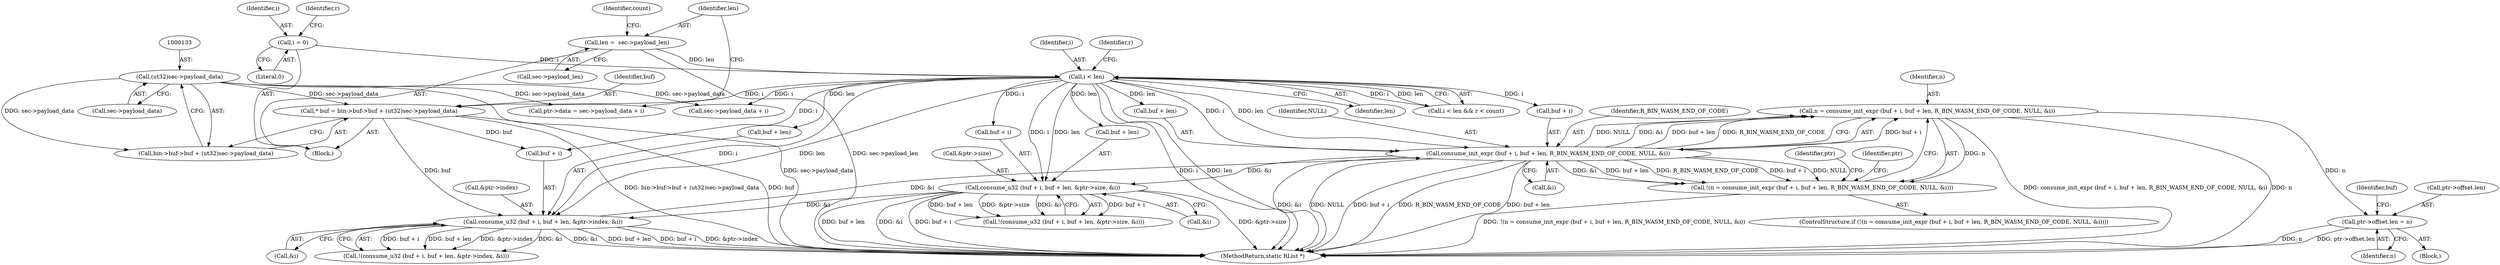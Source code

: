 digraph "1_radare2_d2632f6483a3ceb5d8e0a5fb11142c51c43978b4_0@integer" {
"1000201" [label="(Call,n = consume_init_expr (buf + i, buf + len, R_BIN_WASM_END_OF_CODE, NULL, &i))"];
"1000203" [label="(Call,consume_init_expr (buf + i, buf + len, R_BIN_WASM_END_OF_CODE, NULL, &i))"];
"1000163" [label="(Call,i < len)"];
"1000150" [label="(Call,i = 0)"];
"1000138" [label="(Call,len =  sec->payload_len)"];
"1000181" [label="(Call,consume_u32 (buf + i, buf + len, &ptr->index, &i))"];
"1000124" [label="(Call,* buf = bin->buf->buf + (ut32)sec->payload_data)"];
"1000132" [label="(Call,(ut32)sec->payload_data)"];
"1000228" [label="(Call,consume_u32 (buf + i, buf + len, &ptr->size, &i))"];
"1000200" [label="(Call,!(n = consume_init_expr (buf + i, buf + len, R_BIN_WASM_END_OF_CODE, NULL, &i)))"];
"1000219" [label="(Call,ptr->offset.len = n)"];
"1000219" [label="(Call,ptr->offset.len = n)"];
"1000203" [label="(Call,consume_init_expr (buf + i, buf + len, R_BIN_WASM_END_OF_CODE, NULL, &i))"];
"1000145" [label="(Identifier,count)"];
"1000192" [label="(Call,&i)"];
"1000185" [label="(Call,buf + len)"];
"1000165" [label="(Identifier,len)"];
"1000232" [label="(Call,buf + len)"];
"1000140" [label="(Call,sec->payload_len)"];
"1000212" [label="(Call,&i)"];
"1000235" [label="(Call,&ptr->size)"];
"1000222" [label="(Identifier,ptr)"];
"1000150" [label="(Call,i = 0)"];
"1000199" [label="(ControlStructure,if (!(n = consume_init_expr (buf + i, buf + len, R_BIN_WASM_END_OF_CODE, NULL, &i))))"];
"1000155" [label="(Identifier,r)"];
"1000164" [label="(Identifier,i)"];
"1000163" [label="(Call,i < len)"];
"1000204" [label="(Call,buf + i)"];
"1000250" [label="(Call,sec->payload_data + i)"];
"1000162" [label="(Call,i < len && r < count)"];
"1000124" [label="(Call,* buf = bin->buf->buf + (ut32)sec->payload_data)"];
"1000152" [label="(Literal,0)"];
"1000126" [label="(Call,bin->buf->buf + (ut32)sec->payload_data)"];
"1000181" [label="(Call,consume_u32 (buf + i, buf + len, &ptr->index, &i))"];
"1000134" [label="(Call,sec->payload_data)"];
"1000180" [label="(Call,!(consume_u32 (buf + i, buf + len, &ptr->index, &i)))"];
"1000230" [label="(Identifier,buf)"];
"1000167" [label="(Identifier,r)"];
"1000125" [label="(Identifier,buf)"];
"1000138" [label="(Call,len =  sec->payload_len)"];
"1000132" [label="(Call,(ut32)sec->payload_data)"];
"1000227" [label="(Call,!(consume_u32 (buf + i, buf + len, &ptr->size, &i)))"];
"1000229" [label="(Call,buf + i)"];
"1000263" [label="(MethodReturn,static RList *)"];
"1000225" [label="(Identifier,n)"];
"1000220" [label="(Call,ptr->offset.len)"];
"1000188" [label="(Call,&ptr->index)"];
"1000169" [label="(Block,)"];
"1000211" [label="(Identifier,NULL)"];
"1000207" [label="(Call,buf + len)"];
"1000246" [label="(Call,ptr->data = sec->payload_data + i)"];
"1000151" [label="(Identifier,i)"];
"1000239" [label="(Call,&i)"];
"1000216" [label="(Identifier,ptr)"];
"1000202" [label="(Identifier,n)"];
"1000201" [label="(Call,n = consume_init_expr (buf + i, buf + len, R_BIN_WASM_END_OF_CODE, NULL, &i))"];
"1000228" [label="(Call,consume_u32 (buf + i, buf + len, &ptr->size, &i))"];
"1000139" [label="(Identifier,len)"];
"1000200" [label="(Call,!(n = consume_init_expr (buf + i, buf + len, R_BIN_WASM_END_OF_CODE, NULL, &i)))"];
"1000103" [label="(Block,)"];
"1000210" [label="(Identifier,R_BIN_WASM_END_OF_CODE)"];
"1000182" [label="(Call,buf + i)"];
"1000201" -> "1000200"  [label="AST: "];
"1000201" -> "1000203"  [label="CFG: "];
"1000202" -> "1000201"  [label="AST: "];
"1000203" -> "1000201"  [label="AST: "];
"1000200" -> "1000201"  [label="CFG: "];
"1000201" -> "1000263"  [label="DDG: consume_init_expr (buf + i, buf + len, R_BIN_WASM_END_OF_CODE, NULL, &i)"];
"1000201" -> "1000263"  [label="DDG: n"];
"1000201" -> "1000200"  [label="DDG: n"];
"1000203" -> "1000201"  [label="DDG: buf + i"];
"1000203" -> "1000201"  [label="DDG: NULL"];
"1000203" -> "1000201"  [label="DDG: &i"];
"1000203" -> "1000201"  [label="DDG: buf + len"];
"1000203" -> "1000201"  [label="DDG: R_BIN_WASM_END_OF_CODE"];
"1000201" -> "1000219"  [label="DDG: n"];
"1000203" -> "1000212"  [label="CFG: "];
"1000204" -> "1000203"  [label="AST: "];
"1000207" -> "1000203"  [label="AST: "];
"1000210" -> "1000203"  [label="AST: "];
"1000211" -> "1000203"  [label="AST: "];
"1000212" -> "1000203"  [label="AST: "];
"1000203" -> "1000263"  [label="DDG: R_BIN_WASM_END_OF_CODE"];
"1000203" -> "1000263"  [label="DDG: buf + len"];
"1000203" -> "1000263"  [label="DDG: &i"];
"1000203" -> "1000263"  [label="DDG: NULL"];
"1000203" -> "1000263"  [label="DDG: buf + i"];
"1000203" -> "1000200"  [label="DDG: buf + i"];
"1000203" -> "1000200"  [label="DDG: NULL"];
"1000203" -> "1000200"  [label="DDG: &i"];
"1000203" -> "1000200"  [label="DDG: buf + len"];
"1000203" -> "1000200"  [label="DDG: R_BIN_WASM_END_OF_CODE"];
"1000163" -> "1000203"  [label="DDG: i"];
"1000163" -> "1000203"  [label="DDG: len"];
"1000181" -> "1000203"  [label="DDG: &i"];
"1000203" -> "1000228"  [label="DDG: &i"];
"1000163" -> "1000162"  [label="AST: "];
"1000163" -> "1000165"  [label="CFG: "];
"1000164" -> "1000163"  [label="AST: "];
"1000165" -> "1000163"  [label="AST: "];
"1000167" -> "1000163"  [label="CFG: "];
"1000162" -> "1000163"  [label="CFG: "];
"1000163" -> "1000263"  [label="DDG: i"];
"1000163" -> "1000263"  [label="DDG: len"];
"1000163" -> "1000162"  [label="DDG: i"];
"1000163" -> "1000162"  [label="DDG: len"];
"1000150" -> "1000163"  [label="DDG: i"];
"1000138" -> "1000163"  [label="DDG: len"];
"1000163" -> "1000181"  [label="DDG: i"];
"1000163" -> "1000181"  [label="DDG: len"];
"1000163" -> "1000182"  [label="DDG: i"];
"1000163" -> "1000185"  [label="DDG: len"];
"1000163" -> "1000204"  [label="DDG: i"];
"1000163" -> "1000207"  [label="DDG: len"];
"1000163" -> "1000228"  [label="DDG: i"];
"1000163" -> "1000228"  [label="DDG: len"];
"1000163" -> "1000229"  [label="DDG: i"];
"1000163" -> "1000232"  [label="DDG: len"];
"1000163" -> "1000246"  [label="DDG: i"];
"1000163" -> "1000250"  [label="DDG: i"];
"1000150" -> "1000103"  [label="AST: "];
"1000150" -> "1000152"  [label="CFG: "];
"1000151" -> "1000150"  [label="AST: "];
"1000152" -> "1000150"  [label="AST: "];
"1000155" -> "1000150"  [label="CFG: "];
"1000138" -> "1000103"  [label="AST: "];
"1000138" -> "1000140"  [label="CFG: "];
"1000139" -> "1000138"  [label="AST: "];
"1000140" -> "1000138"  [label="AST: "];
"1000145" -> "1000138"  [label="CFG: "];
"1000138" -> "1000263"  [label="DDG: sec->payload_len"];
"1000181" -> "1000180"  [label="AST: "];
"1000181" -> "1000192"  [label="CFG: "];
"1000182" -> "1000181"  [label="AST: "];
"1000185" -> "1000181"  [label="AST: "];
"1000188" -> "1000181"  [label="AST: "];
"1000192" -> "1000181"  [label="AST: "];
"1000180" -> "1000181"  [label="CFG: "];
"1000181" -> "1000263"  [label="DDG: buf + len"];
"1000181" -> "1000263"  [label="DDG: buf + i"];
"1000181" -> "1000263"  [label="DDG: &ptr->index"];
"1000181" -> "1000263"  [label="DDG: &i"];
"1000181" -> "1000180"  [label="DDG: buf + i"];
"1000181" -> "1000180"  [label="DDG: buf + len"];
"1000181" -> "1000180"  [label="DDG: &ptr->index"];
"1000181" -> "1000180"  [label="DDG: &i"];
"1000124" -> "1000181"  [label="DDG: buf"];
"1000228" -> "1000181"  [label="DDG: &i"];
"1000124" -> "1000103"  [label="AST: "];
"1000124" -> "1000126"  [label="CFG: "];
"1000125" -> "1000124"  [label="AST: "];
"1000126" -> "1000124"  [label="AST: "];
"1000139" -> "1000124"  [label="CFG: "];
"1000124" -> "1000263"  [label="DDG: bin->buf->buf + (ut32)sec->payload_data"];
"1000124" -> "1000263"  [label="DDG: buf"];
"1000132" -> "1000124"  [label="DDG: sec->payload_data"];
"1000124" -> "1000182"  [label="DDG: buf"];
"1000132" -> "1000126"  [label="AST: "];
"1000132" -> "1000134"  [label="CFG: "];
"1000133" -> "1000132"  [label="AST: "];
"1000134" -> "1000132"  [label="AST: "];
"1000126" -> "1000132"  [label="CFG: "];
"1000132" -> "1000263"  [label="DDG: sec->payload_data"];
"1000132" -> "1000126"  [label="DDG: sec->payload_data"];
"1000132" -> "1000246"  [label="DDG: sec->payload_data"];
"1000132" -> "1000250"  [label="DDG: sec->payload_data"];
"1000228" -> "1000227"  [label="AST: "];
"1000228" -> "1000239"  [label="CFG: "];
"1000229" -> "1000228"  [label="AST: "];
"1000232" -> "1000228"  [label="AST: "];
"1000235" -> "1000228"  [label="AST: "];
"1000239" -> "1000228"  [label="AST: "];
"1000227" -> "1000228"  [label="CFG: "];
"1000228" -> "1000263"  [label="DDG: &ptr->size"];
"1000228" -> "1000263"  [label="DDG: buf + len"];
"1000228" -> "1000263"  [label="DDG: &i"];
"1000228" -> "1000263"  [label="DDG: buf + i"];
"1000228" -> "1000227"  [label="DDG: buf + i"];
"1000228" -> "1000227"  [label="DDG: buf + len"];
"1000228" -> "1000227"  [label="DDG: &ptr->size"];
"1000228" -> "1000227"  [label="DDG: &i"];
"1000200" -> "1000199"  [label="AST: "];
"1000216" -> "1000200"  [label="CFG: "];
"1000222" -> "1000200"  [label="CFG: "];
"1000200" -> "1000263"  [label="DDG: !(n = consume_init_expr (buf + i, buf + len, R_BIN_WASM_END_OF_CODE, NULL, &i))"];
"1000219" -> "1000169"  [label="AST: "];
"1000219" -> "1000225"  [label="CFG: "];
"1000220" -> "1000219"  [label="AST: "];
"1000225" -> "1000219"  [label="AST: "];
"1000230" -> "1000219"  [label="CFG: "];
"1000219" -> "1000263"  [label="DDG: n"];
"1000219" -> "1000263"  [label="DDG: ptr->offset.len"];
}
